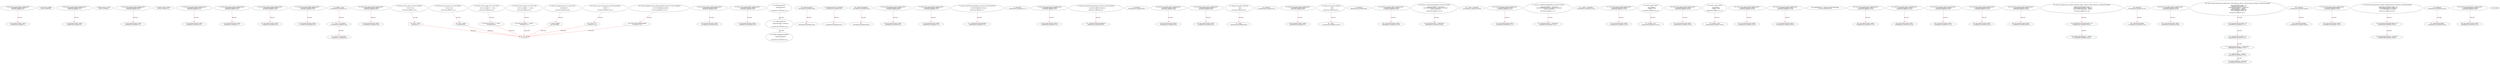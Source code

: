 digraph  {
13 [label="3_ function bug_unchk_send6() payable public{\n      msg.sender.transfer(1 ether);}\n13-function_definition-4-5", method="bug_unchk_send6()", type_label=function_definition];
18 [label="4_ msg.sender.transfer(1 ether);\n18-expression_statement-5-5", method="bug_unchk_send6()", type_label=expression_statement];
28 [label="5_ bool private stopped;\n28-new_variable-6-6", method="", type_label=new_variable];
33 [label="6_ function bug_unchk_send16() payable public{\n      msg.sender.transfer(1 ether);}\n33-function_definition-7-8", method="bug_unchk_send16()", type_label=function_definition];
38 [label="7_ msg.sender.transfer(1 ether);\n38-expression_statement-8-8", method="bug_unchk_send16()", type_label=expression_statement];
48 [label="8_ address private _owner;\n48-new_variable-9-9", method="", type_label=new_variable];
53 [label="9_ function bug_unchk_send24() payable public{\n      msg.sender.transfer(1 ether);}\n53-function_definition-10-11", method="bug_unchk_send24()", type_label=function_definition];
58 [label="10_ msg.sender.transfer(1 ether);\n58-expression_statement-11-11", method="bug_unchk_send24()", type_label=expression_statement];
68 [label="11_ address private _master;\n68-new_variable-12-12", method="", type_label=new_variable];
73 [label="12_ function bug_unchk_send23() payable public{\n      msg.sender.transfer(1 ether);}\n73-function_definition-13-14", method="bug_unchk_send23()", type_label=function_definition];
78 [label="13_ msg.sender.transfer(1 ether);\n78-expression_statement-14-14", method="bug_unchk_send23()", type_label=expression_statement];
90 [label="15_ function bug_unchk_send14() payable public{\n      msg.sender.transfer(1 ether);}\n90-function_definition-16-17", method="bug_unchk_send14()", type_label=function_definition];
95 [label="16_ msg.sender.transfer(1 ether);\n95-expression_statement-17-17", method="bug_unchk_send14()", type_label=expression_statement];
107 [label="18_ function bug_unchk_send30() payable public{\n      msg.sender.transfer(1 ether);}\n107-function_definition-19-20", method="bug_unchk_send30()", type_label=function_definition];
112 [label="19_ msg.sender.transfer(1 ether);\n112-expression_statement-20-20", method="bug_unchk_send30()", type_label=expression_statement];
132 [label="21_ function bug_unchk_send8() payable public{\n      msg.sender.transfer(1 ether);}\n132-function_definition-22-23", method="bug_unchk_send8()", type_label=function_definition];
137 [label="22_ msg.sender.transfer(1 ether);\n137-expression_statement-23-23", method="bug_unchk_send8()", type_label=expression_statement];
159 [label="26_ stopped = false;\n159-expression_statement-27-27", method="", type_label=expression_statement];
164 [label="27_ _owner = msg.sender;\n164-expression_statement-28-28", method="", type_label=expression_statement];
170 [label="28_ _master = msg.sender;\n170-expression_statement-29-29", method="", type_label=expression_statement];
192 [label="32_ function bug_unchk_send15() payable public{\n      msg.sender.transfer(1 ether);}\n192-function_definition-33-34", method="bug_unchk_send15()", type_label=function_definition];
197 [label="33_ msg.sender.transfer(1 ether);\n197-expression_statement-34-34", method="bug_unchk_send15()", type_label=expression_statement];
207 [label="34_ function owner() public view returns (address)\n    {\n        return _owner;\n    }\n207-function_definition-35-38", method="owner()", type_label=function_definition];
216 [label="36_ return _owner;\n216-return-37-37", method="owner()", type_label=return];
218 [label="38_ function bug_unchk_send28() payable public{\n      msg.sender.transfer(1 ether);}\n218-function_definition-39-40", method="bug_unchk_send28()", type_label=function_definition];
223 [label="39_ msg.sender.transfer(1 ether);\n223-expression_statement-40-40", method="bug_unchk_send28()", type_label=expression_statement];
233 [label="40_ function master() public view returns (address)\n    {\n        return _master;\n    }\n233-function_definition-41-44", method="master()", type_label=function_definition];
242 [label="42_ return _master;\n242-return-43-43", method="master()", type_label=return];
244 [label="44_ function bug_unchk_send21() payable public{\n      msg.sender.transfer(1 ether);}\n244-function_definition-45-46", method="bug_unchk_send21()", type_label=function_definition];
249 [label="45_ msg.sender.transfer(1 ether);\n249-expression_statement-46-46", method="bug_unchk_send21()", type_label=expression_statement];
259 [label="46_ modifier onlyOwner()\n    {\n        require(isOwner());\n        _;\n    }\n259-expression_statement-47-51", method="", type_label=expression_statement];
262 [label="48_ require(isOwner());\n262-expression_statement-49-49", method="", type_label=expression_statement];
268 [label="49_ _;\n268-expression_statement-50-50", method="", type_label=expression_statement];
270 [label="51_ modifier onlyMaster()\n    {\n        require(isMaster() || isOwner());\n        _;\n    }\n270-expression_statement-52-56", method="", type_label=expression_statement];
273 [label="53_ require(isMaster() || isOwner());\n273-expression_statement-54-54", method="", type_label=expression_statement];
282 [label="54_ _;\n282-expression_statement-55-55", method="", type_label=expression_statement];
284 [label="56_ modifier onlyWhenNotStopped()\n    {\n        require(!isStopped());\n        _;\n    }\n284-expression_statement-57-61", method="", type_label=expression_statement];
287 [label="58_ require(!isStopped());\n287-expression_statement-59-59", method="", type_label=expression_statement];
294 [label="59_ _;\n294-expression_statement-60-60", method="", type_label=expression_statement];
296 [label="61_ function isOwner() public view returns (bool)\n    {\n        return msg.sender == _owner;\n    }\n296-function_definition-62-65", method="isOwner()", type_label=function_definition];
305 [label="63_ return msg.sender == _owner;\n305-return-64-64", method="isOwner()", type_label=return];
311 [label="65_ function bug_unchk_send10() payable public{\n      msg.sender.transfer(1 ether);}\n311-function_definition-66-67", method="bug_unchk_send10()", type_label=function_definition];
316 [label="66_ msg.sender.transfer(1 ether);\n316-expression_statement-67-67", method="bug_unchk_send10()", type_label=expression_statement];
326 [label="67_ function isMaster() public view returns (bool)\n    {\n        return msg.sender == _master;\n    }\n326-function_definition-68-71", method="isMaster()", type_label=function_definition];
335 [label="69_ return msg.sender == _master;\n335-return-70-70", method="isMaster()", type_label=return];
341 [label="71_ function bug_unchk_send22() payable public{\n      msg.sender.transfer(1 ether);}\n341-function_definition-72-73", method="bug_unchk_send22()", type_label=function_definition];
346 [label="72_ msg.sender.transfer(1 ether);\n346-expression_statement-73-73", method="bug_unchk_send22()", type_label=expression_statement];
356 [label="73_ function transferOwnership(address newOwner) external onlyOwner\n    {\n        _transferOwnership(newOwner);\n    }\n356-function_definition-74-77", method="transferOwnership(address newOwner)", type_label=function_definition];
363 [label="73_ onlyOwner\n363-expression_statement-74-74", method="transferOwnership(address newOwner)", type_label=expression_statement];
366 [label="75_ _transferOwnership(newOwner);\n366-expression_statement-76-76", method="transferOwnership(address newOwner)", type_label=expression_statement];
371 [label="77_ function bug_unchk_send12() payable public{\n      msg.sender.transfer(1 ether);}\n371-function_definition-78-79", method="bug_unchk_send12()", type_label=function_definition];
376 [label="78_ msg.sender.transfer(1 ether);\n376-expression_statement-79-79", method="bug_unchk_send12()", type_label=expression_statement];
386 [label="79_ function transferMasterRole(address newMaster) external onlyOwner\n    {\n        _transferMasterRole(newMaster);\n    }\n386-function_definition-80-83", method="transferMasterRole(address newMaster)", type_label=function_definition];
393 [label="79_ onlyOwner\n393-expression_statement-80-80", method="transferMasterRole(address newMaster)", type_label=expression_statement];
396 [label="81_ _transferMasterRole(newMaster);\n396-expression_statement-82-82", method="transferMasterRole(address newMaster)", type_label=expression_statement];
401 [label="83_ function bug_unchk_send11() payable public{\n      msg.sender.transfer(1 ether);}\n401-function_definition-84-85", method="bug_unchk_send11()", type_label=function_definition];
406 [label="84_ msg.sender.transfer(1 ether);\n406-expression_statement-85-85", method="bug_unchk_send11()", type_label=expression_statement];
416 [label="85_ function isStopped() public view returns (bool)\n    {\n        return stopped;\n    }\n416-function_definition-86-89", method="isStopped()", type_label=function_definition];
425 [label="87_ return stopped;\n425-return-88-88", method="isStopped()", type_label=return];
427 [label="89_ function bug_unchk_send1() payable public{\n      msg.sender.transfer(1 ether);}\n427-function_definition-90-91", method="bug_unchk_send1()", type_label=function_definition];
432 [label="90_ msg.sender.transfer(1 ether);\n432-expression_statement-91-91", method="bug_unchk_send1()", type_label=expression_statement];
442 [label="91_ function stop() public onlyOwner\n    {\n        _stop();\n    }\n442-function_definition-92-95", method="stop()", type_label=function_definition];
445 [label="91_ onlyOwner\n445-expression_statement-92-92", method="stop()", type_label=expression_statement];
448 [label="93_ _stop();\n448-expression_statement-94-94", method="stop()", type_label=expression_statement];
451 [label="95_ function bug_unchk_send2() payable public{\n      msg.sender.transfer(1 ether);}\n451-function_definition-96-97", method="bug_unchk_send2()", type_label=function_definition];
456 [label="96_ msg.sender.transfer(1 ether);\n456-expression_statement-97-97", method="bug_unchk_send2()", type_label=expression_statement];
466 [label="97_ function start() public onlyOwner\n    {\n        _start();\n    }\n466-function_definition-98-101", method="start()", type_label=function_definition];
469 [label="97_ onlyOwner\n469-expression_statement-98-98", method="start()", type_label=expression_statement];
472 [label="99_ _start();\n472-expression_statement-100-100", method="start()", type_label=expression_statement];
475 [label="101_ function bug_unchk_send17() payable public{\n      msg.sender.transfer(1 ether);}\n475-function_definition-102-103", method="bug_unchk_send17()", type_label=function_definition];
480 [label="102_ msg.sender.transfer(1 ether);\n480-expression_statement-103-103", method="bug_unchk_send17()", type_label=expression_statement];
490 [label="103_ function _transferOwnership(address newOwner) internal\n    {\n        require(newOwner != address(0));\n        emit OwnershipTransferred(_owner, newOwner);\n        _owner = newOwner;\n    }\n490-function_definition-104-109", method="_transferOwnership(address newOwner)", type_label=function_definition];
498 [label="105_ require(newOwner != address(0));\n498-expression_statement-106-106", method="_transferOwnership(address newOwner)", type_label=expression_statement];
513 [label="107_ _owner = newOwner;\n513-expression_statement-108-108", method="_transferOwnership(address newOwner)", type_label=expression_statement];
517 [label="109_ function bug_unchk_send3() payable public{\n      msg.sender.transfer(1 ether);}\n517-function_definition-110-111", method="bug_unchk_send3()", type_label=function_definition];
522 [label="110_ msg.sender.transfer(1 ether);\n522-expression_statement-111-111", method="bug_unchk_send3()", type_label=expression_statement];
532 [label="111_ function _transferMasterRole(address newMaster) internal\n    {\n        require(newMaster != address(0));\n        emit MasterRoleTransferred(_master, newMaster);\n        _master = newMaster;\n    }\n532-function_definition-112-117", method="_transferMasterRole(address newMaster)", type_label=function_definition];
540 [label="113_ require(newMaster != address(0));\n540-expression_statement-114-114", method="_transferMasterRole(address newMaster)", type_label=expression_statement];
555 [label="115_ _master = newMaster;\n555-expression_statement-116-116", method="_transferMasterRole(address newMaster)", type_label=expression_statement];
559 [label="117_ function bug_unchk_send9() payable public{\n      msg.sender.transfer(1 ether);}\n559-function_definition-118-119", method="bug_unchk_send9()", type_label=function_definition];
564 [label="118_ msg.sender.transfer(1 ether);\n564-expression_statement-119-119", method="bug_unchk_send9()", type_label=expression_statement];
574 [label="119_ function _stop() internal\n    {\n        emit Stopped();\n        stopped = true;\n    }\n574-function_definition-120-124", method="_stop()", type_label=function_definition];
580 [label="122_ stopped = true;\n580-expression_statement-123-123", method="_stop()", type_label=expression_statement];
585 [label="124_ function bug_unchk_send25() payable public{\n      msg.sender.transfer(1 ether);}\n585-function_definition-125-126", method="bug_unchk_send25()", type_label=function_definition];
590 [label="125_ msg.sender.transfer(1 ether);\n590-expression_statement-126-126", method="bug_unchk_send25()", type_label=expression_statement];
600 [label="126_ function _start() internal\n    {\n        emit Started();\n        stopped = false;\n    }\n600-function_definition-127-131", method="_start()", type_label=function_definition];
606 [label="129_ stopped = false;\n606-expression_statement-130-130", method="_start()", type_label=expression_statement];
611 [label="131_ function bug_unchk_send19() payable public{\n      msg.sender.transfer(1 ether);}\n611-function_definition-132-133", method="bug_unchk_send19()", type_label=function_definition];
616 [label="132_ msg.sender.transfer(1 ether);\n616-expression_statement-133-133", method="bug_unchk_send19()", type_label=expression_statement];
632 [label="136_ function bug_unchk_send5() payable public{\n      msg.sender.transfer(1 ether);}\n632-function_definition-137-138", method="bug_unchk_send5()", type_label=function_definition];
637 [label="137_ msg.sender.transfer(1 ether);\n637-expression_statement-138-138", method="bug_unchk_send5()", type_label=expression_statement];
647 [label="138_ mapping(string => address) private addressMap;\n647-new_variable-139-139", method="", type_label=new_variable];
654 [label="139_ function bug_unchk_send27() payable public{\n      msg.sender.transfer(1 ether);}\n654-function_definition-140-141", method="bug_unchk_send27()", type_label=function_definition];
659 [label="140_ msg.sender.transfer(1 ether);\n659-expression_statement-141-141", method="bug_unchk_send27()", type_label=expression_statement];
679 [label="142_ function bug_unchk_send31() payable public{\n      msg.sender.transfer(1 ether);}\n679-function_definition-143-144", method="bug_unchk_send31()", type_label=function_definition];
684 [label="143_ msg.sender.transfer(1 ether);\n684-expression_statement-144-144", method="bug_unchk_send31()", type_label=expression_statement];
704 [label="145_ function bug_unchk_send13() payable public{\n      msg.sender.transfer(1 ether);}\n704-function_definition-146-147", method="bug_unchk_send13()", type_label=function_definition];
709 [label="146_ msg.sender.transfer(1 ether);\n709-expression_statement-147-147", method="bug_unchk_send13()", type_label=expression_statement];
725 [label="148_ function version() external pure returns(string memory)\n    {\n        return '0.0.1';\n    }\n725-function_definition-149-152", method="version()", type_label=function_definition];
734 [label="150_ return '0.0.1';\n734-return-151-151", method="version()", type_label=return];
737 [label="152_ function bug_unchk_send26() payable public{\n      msg.sender.transfer(1 ether);}\n737-function_definition-153-154", method="bug_unchk_send26()", type_label=function_definition];
742 [label="153_ msg.sender.transfer(1 ether);\n742-expression_statement-154-154", method="bug_unchk_send26()", type_label=expression_statement];
752 [label="154_ function getAddress(string calldata channelId) external view returns (address)\n    {\n        return addressMap[channelId];\n    }\n752-function_definition-155-158", method="getAddress(string calldata channelId)", type_label=function_definition];
765 [label="156_ return addressMap[channelId];\n765-return-157-157", method="getAddress(string calldata channelId)", type_label=return];
769 [label="158_ function bug_unchk_send20() payable public{\n      msg.sender.transfer(1 ether);}\n769-function_definition-159-160", method="bug_unchk_send20()", type_label=function_definition];
774 [label="159_ msg.sender.transfer(1 ether);\n774-expression_statement-160-160", method="bug_unchk_send20()", type_label=expression_statement];
784 [label="160_ function setAddress(string calldata channelId, address _address) external onlyMaster onlyWhenNotStopped\n    {\n        require(bytes(channelId).length > 0);\n        addressMap[channelId] = _address;\n        emit SetAddress(channelId, _address);\n    }\n784-function_definition-161-166", method="setAddress(string calldata channelId,address _address)", type_label=function_definition];
795 [label="160_ onlyMaster\n795-expression_statement-161-161", method="setAddress(string calldata channelId,address _address)", type_label=expression_statement];
797 [label="160_ onlyWhenNotStopped\n797-expression_statement-161-161", method="setAddress(string calldata channelId,address _address)", type_label=expression_statement];
800 [label="162_ require(bytes(channelId).length > 0);\n800-expression_statement-163-163", method="setAddress(string calldata channelId,address _address)", type_label=expression_statement];
811 [label="163_ addressMap[channelId] = _address;\n811-expression_statement-164-164", method="setAddress(string calldata channelId,address _address)", type_label=expression_statement];
823 [label="166_ function bug_unchk_send32() payable public{\n      msg.sender.transfer(1 ether);}\n823-function_definition-167-168", method="bug_unchk_send32()", type_label=function_definition];
828 [label="167_ msg.sender.transfer(1 ether);\n828-expression_statement-168-168", method="bug_unchk_send32()", type_label=expression_statement];
838 [label="168_ function updateChannel(string calldata from, string calldata to, address _address) external onlyMaster onlyWhenNotStopped\n    {\n        require(bytes(from).length > 0);\n        require(bytes(to).length > 0);\n        require(addressMap[to] == address(0));\n        addressMap[to] = _address;\n        addressMap[from] = address(0);\n        emit UpdateAddress(from, to);\n    }\n838-function_definition-169-177", method="updateChannel(string calldata from,string calldata to,address _address)", type_label=function_definition];
853 [label="168_ onlyMaster\n853-expression_statement-169-169", method="updateChannel(string calldata from,string calldata to,address _address)", type_label=expression_statement];
855 [label="168_ onlyWhenNotStopped\n855-expression_statement-169-169", method="updateChannel(string calldata from,string calldata to,address _address)", type_label=expression_statement];
858 [label="170_ require(bytes(from).length > 0);\n858-expression_statement-171-171", method="updateChannel(string calldata from,string calldata to,address _address)", type_label=expression_statement];
869 [label="171_ require(bytes(to).length > 0);\n869-expression_statement-172-172", method="updateChannel(string calldata from,string calldata to,address _address)", type_label=expression_statement];
880 [label="172_ require(addressMap[to] == address(0));\n880-expression_statement-173-173", method="updateChannel(string calldata from,string calldata to,address _address)", type_label=expression_statement];
891 [label="173_ addressMap[to] = _address;\n891-expression_statement-174-174", method="updateChannel(string calldata from,string calldata to,address _address)", type_label=expression_statement];
897 [label="174_ addressMap[from] = address(0);\n897-expression_statement-175-175", method="updateChannel(string calldata from,string calldata to,address _address)", type_label=expression_statement];
911 [label="177_ function bug_unchk_send4() payable public{\n      msg.sender.transfer(1 ether);}\n911-function_definition-178-179", method="bug_unchk_send4()", type_label=function_definition];
916 [label="178_ msg.sender.transfer(1 ether);\n916-expression_statement-179-179", method="bug_unchk_send4()", type_label=expression_statement];
926 [label="179_ function deleteChannel(string calldata channelId) external onlyMaster onlyWhenNotStopped\n    {\n        require(bytes(channelId).length > 0);\n        addressMap[channelId] = address(0);\n        emit DeleteAddress(channelId);\n    }\n926-function_definition-180-185", method="deleteChannel(string calldata channelId)", type_label=function_definition];
933 [label="179_ onlyMaster\n933-expression_statement-180-180", method="deleteChannel(string calldata channelId)", type_label=expression_statement];
935 [label="179_ onlyWhenNotStopped\n935-expression_statement-180-180", method="deleteChannel(string calldata channelId)", type_label=expression_statement];
938 [label="181_ require(bytes(channelId).length > 0);\n938-expression_statement-182-182", method="deleteChannel(string calldata channelId)", type_label=expression_statement];
949 [label="182_ addressMap[channelId] = address(0);\n949-expression_statement-183-183", method="deleteChannel(string calldata channelId)", type_label=expression_statement];
961 [label="185_ function bug_unchk_send7() payable public{\n      msg.sender.transfer(1 ether);}\n961-function_definition-186-187", method="bug_unchk_send7()", type_label=function_definition];
966 [label="186_ msg.sender.transfer(1 ether);\n966-expression_statement-187-187", method="bug_unchk_send7()", type_label=expression_statement];
1 [label="0_ start_node", method="", type_label=start];
2 [label="0_ exit_node", method="", type_label=exit];
13 -> 18  [color=red, controlflow_type=next_line, edge_type=CFG_edge, key=0, label=next_line];
33 -> 38  [color=red, controlflow_type=next_line, edge_type=CFG_edge, key=0, label=next_line];
53 -> 58  [color=red, controlflow_type=next_line, edge_type=CFG_edge, key=0, label=next_line];
73 -> 78  [color=red, controlflow_type=next_line, edge_type=CFG_edge, key=0, label=next_line];
90 -> 95  [color=red, controlflow_type=next_line, edge_type=CFG_edge, key=0, label=next_line];
107 -> 112  [color=red, controlflow_type=next_line, edge_type=CFG_edge, key=0, label=next_line];
132 -> 137  [color=red, controlflow_type=next_line, edge_type=CFG_edge, key=0, label=next_line];
159 -> 164  [color=red, controlflow_type=next_line, edge_type=CFG_edge, key=0, label=next_line];
164 -> 170  [color=red, controlflow_type=next_line, edge_type=CFG_edge, key=0, label=next_line];
192 -> 197  [color=red, controlflow_type=next_line, edge_type=CFG_edge, key=0, label=next_line];
207 -> 216  [color=red, controlflow_type=next_line, edge_type=CFG_edge, key=0, label=next_line];
216 -> 2  [color=red, controlflow_type=return_exit, edge_type=CFG_edge, key=0, label=return_exit];
218 -> 223  [color=red, controlflow_type=next_line, edge_type=CFG_edge, key=0, label=next_line];
233 -> 242  [color=red, controlflow_type=next_line, edge_type=CFG_edge, key=0, label=next_line];
242 -> 2  [color=red, controlflow_type=return_exit, edge_type=CFG_edge, key=0, label=return_exit];
244 -> 249  [color=red, controlflow_type=next_line, edge_type=CFG_edge, key=0, label=next_line];
259 -> 270  [color=red, controlflow_type=next_line, edge_type=CFG_edge, key=0, label=next_line];
262 -> 268  [color=red, controlflow_type=next_line, edge_type=CFG_edge, key=0, label=next_line];
270 -> 284  [color=red, controlflow_type=next_line, edge_type=CFG_edge, key=0, label=next_line];
273 -> 282  [color=red, controlflow_type=next_line, edge_type=CFG_edge, key=0, label=next_line];
287 -> 294  [color=red, controlflow_type=next_line, edge_type=CFG_edge, key=0, label=next_line];
296 -> 305  [color=red, controlflow_type=next_line, edge_type=CFG_edge, key=0, label=next_line];
305 -> 2  [color=red, controlflow_type=return_exit, edge_type=CFG_edge, key=0, label=return_exit];
311 -> 316  [color=red, controlflow_type=next_line, edge_type=CFG_edge, key=0, label=next_line];
326 -> 335  [color=red, controlflow_type=next_line, edge_type=CFG_edge, key=0, label=next_line];
335 -> 2  [color=red, controlflow_type=return_exit, edge_type=CFG_edge, key=0, label=return_exit];
341 -> 346  [color=red, controlflow_type=next_line, edge_type=CFG_edge, key=0, label=next_line];
356 -> 366  [color=red, controlflow_type=next_line, edge_type=CFG_edge, key=0, label=next_line];
371 -> 376  [color=red, controlflow_type=next_line, edge_type=CFG_edge, key=0, label=next_line];
386 -> 396  [color=red, controlflow_type=next_line, edge_type=CFG_edge, key=0, label=next_line];
401 -> 406  [color=red, controlflow_type=next_line, edge_type=CFG_edge, key=0, label=next_line];
416 -> 425  [color=red, controlflow_type=next_line, edge_type=CFG_edge, key=0, label=next_line];
425 -> 2  [color=red, controlflow_type=return_exit, edge_type=CFG_edge, key=0, label=return_exit];
427 -> 432  [color=red, controlflow_type=next_line, edge_type=CFG_edge, key=0, label=next_line];
442 -> 448  [color=red, controlflow_type=next_line, edge_type=CFG_edge, key=0, label=next_line];
451 -> 456  [color=red, controlflow_type=next_line, edge_type=CFG_edge, key=0, label=next_line];
466 -> 472  [color=red, controlflow_type=next_line, edge_type=CFG_edge, key=0, label=next_line];
475 -> 480  [color=red, controlflow_type=next_line, edge_type=CFG_edge, key=0, label=next_line];
490 -> 498  [color=red, controlflow_type=next_line, edge_type=CFG_edge, key=0, label=next_line];
517 -> 522  [color=red, controlflow_type=next_line, edge_type=CFG_edge, key=0, label=next_line];
532 -> 540  [color=red, controlflow_type=next_line, edge_type=CFG_edge, key=0, label=next_line];
559 -> 564  [color=red, controlflow_type=next_line, edge_type=CFG_edge, key=0, label=next_line];
574 -> 580  [color=red, controlflow_type=next_line, edge_type=CFG_edge, key=0, label=next_line];
585 -> 590  [color=red, controlflow_type=next_line, edge_type=CFG_edge, key=0, label=next_line];
600 -> 606  [color=red, controlflow_type=next_line, edge_type=CFG_edge, key=0, label=next_line];
611 -> 616  [color=red, controlflow_type=next_line, edge_type=CFG_edge, key=0, label=next_line];
632 -> 637  [color=red, controlflow_type=next_line, edge_type=CFG_edge, key=0, label=next_line];
654 -> 659  [color=red, controlflow_type=next_line, edge_type=CFG_edge, key=0, label=next_line];
679 -> 684  [color=red, controlflow_type=next_line, edge_type=CFG_edge, key=0, label=next_line];
704 -> 709  [color=red, controlflow_type=next_line, edge_type=CFG_edge, key=0, label=next_line];
725 -> 734  [color=red, controlflow_type=next_line, edge_type=CFG_edge, key=0, label=next_line];
734 -> 2  [color=red, controlflow_type=return_exit, edge_type=CFG_edge, key=0, label=return_exit];
737 -> 742  [color=red, controlflow_type=next_line, edge_type=CFG_edge, key=0, label=next_line];
752 -> 765  [color=red, controlflow_type=next_line, edge_type=CFG_edge, key=0, label=next_line];
765 -> 2  [color=red, controlflow_type=return_exit, edge_type=CFG_edge, key=0, label=return_exit];
769 -> 774  [color=red, controlflow_type=next_line, edge_type=CFG_edge, key=0, label=next_line];
784 -> 800  [color=red, controlflow_type=next_line, edge_type=CFG_edge, key=0, label=next_line];
795 -> 797  [color=red, controlflow_type=next_line, edge_type=CFG_edge, key=0, label=next_line];
800 -> 811  [color=red, controlflow_type=next_line, edge_type=CFG_edge, key=0, label=next_line];
823 -> 828  [color=red, controlflow_type=next_line, edge_type=CFG_edge, key=0, label=next_line];
838 -> 858  [color=red, controlflow_type=next_line, edge_type=CFG_edge, key=0, label=next_line];
853 -> 855  [color=red, controlflow_type=next_line, edge_type=CFG_edge, key=0, label=next_line];
858 -> 869  [color=red, controlflow_type=next_line, edge_type=CFG_edge, key=0, label=next_line];
869 -> 880  [color=red, controlflow_type=next_line, edge_type=CFG_edge, key=0, label=next_line];
880 -> 891  [color=red, controlflow_type=next_line, edge_type=CFG_edge, key=0, label=next_line];
891 -> 897  [color=red, controlflow_type=next_line, edge_type=CFG_edge, key=0, label=next_line];
911 -> 916  [color=red, controlflow_type=next_line, edge_type=CFG_edge, key=0, label=next_line];
926 -> 938  [color=red, controlflow_type=next_line, edge_type=CFG_edge, key=0, label=next_line];
933 -> 935  [color=red, controlflow_type=next_line, edge_type=CFG_edge, key=0, label=next_line];
938 -> 949  [color=red, controlflow_type=next_line, edge_type=CFG_edge, key=0, label=next_line];
961 -> 966  [color=red, controlflow_type=next_line, edge_type=CFG_edge, key=0, label=next_line];
}

